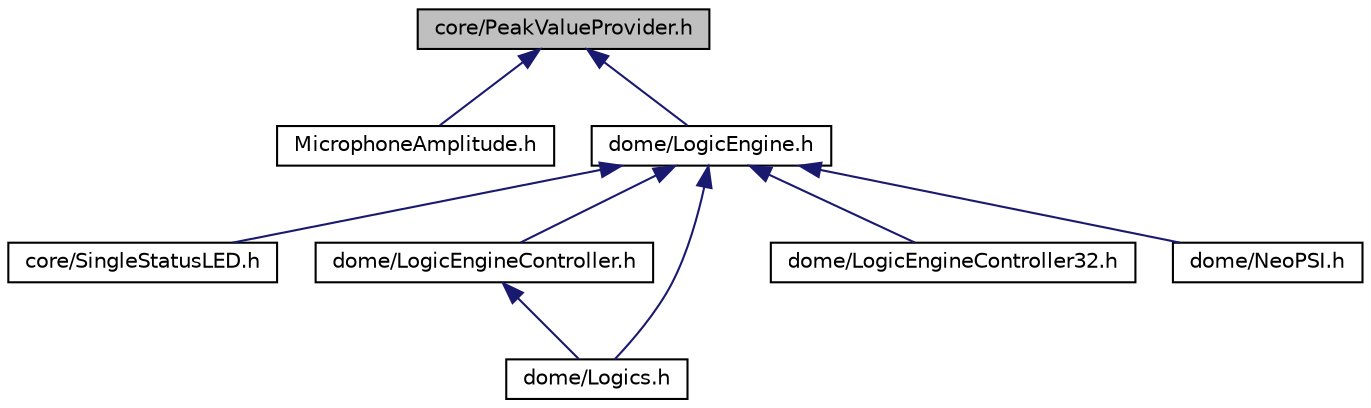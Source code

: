 digraph "core/PeakValueProvider.h"
{
 // LATEX_PDF_SIZE
  edge [fontname="Helvetica",fontsize="10",labelfontname="Helvetica",labelfontsize="10"];
  node [fontname="Helvetica",fontsize="10",shape=record];
  Node1 [label="core/PeakValueProvider.h",height=0.2,width=0.4,color="black", fillcolor="grey75", style="filled", fontcolor="black",tooltip=" "];
  Node1 -> Node2 [dir="back",color="midnightblue",fontsize="10",style="solid",fontname="Helvetica"];
  Node2 [label="MicrophoneAmplitude.h",height=0.2,width=0.4,color="black", fillcolor="white", style="filled",URL="$MicrophoneAmplitude_8h.html",tooltip=" "];
  Node1 -> Node3 [dir="back",color="midnightblue",fontsize="10",style="solid",fontname="Helvetica"];
  Node3 [label="dome/LogicEngine.h",height=0.2,width=0.4,color="black", fillcolor="white", style="filled",URL="$LogicEngine_8h.html",tooltip=" "];
  Node3 -> Node4 [dir="back",color="midnightblue",fontsize="10",style="solid",fontname="Helvetica"];
  Node4 [label="core/SingleStatusLED.h",height=0.2,width=0.4,color="black", fillcolor="white", style="filled",URL="$SingleStatusLED_8h.html",tooltip=" "];
  Node3 -> Node5 [dir="back",color="midnightblue",fontsize="10",style="solid",fontname="Helvetica"];
  Node5 [label="dome/LogicEngineController.h",height=0.2,width=0.4,color="black", fillcolor="white", style="filled",URL="$LogicEngineController_8h.html",tooltip=" "];
  Node5 -> Node6 [dir="back",color="midnightblue",fontsize="10",style="solid",fontname="Helvetica"];
  Node6 [label="dome/Logics.h",height=0.2,width=0.4,color="black", fillcolor="white", style="filled",URL="$Logics_8h.html",tooltip=" "];
  Node3 -> Node7 [dir="back",color="midnightblue",fontsize="10",style="solid",fontname="Helvetica"];
  Node7 [label="dome/LogicEngineController32.h",height=0.2,width=0.4,color="black", fillcolor="white", style="filled",URL="$LogicEngineController32_8h.html",tooltip=" "];
  Node3 -> Node6 [dir="back",color="midnightblue",fontsize="10",style="solid",fontname="Helvetica"];
  Node3 -> Node8 [dir="back",color="midnightblue",fontsize="10",style="solid",fontname="Helvetica"];
  Node8 [label="dome/NeoPSI.h",height=0.2,width=0.4,color="black", fillcolor="white", style="filled",URL="$NeoPSI_8h.html",tooltip=" "];
}
